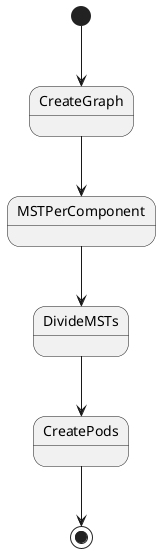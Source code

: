 @startuml
[*] --> CreateGraph
CreateGraph --> MSTPerComponent
MSTPerComponent --> DivideMSTs
DivideMSTs --> CreatePods
CreatePods --> [*]
@enduml


